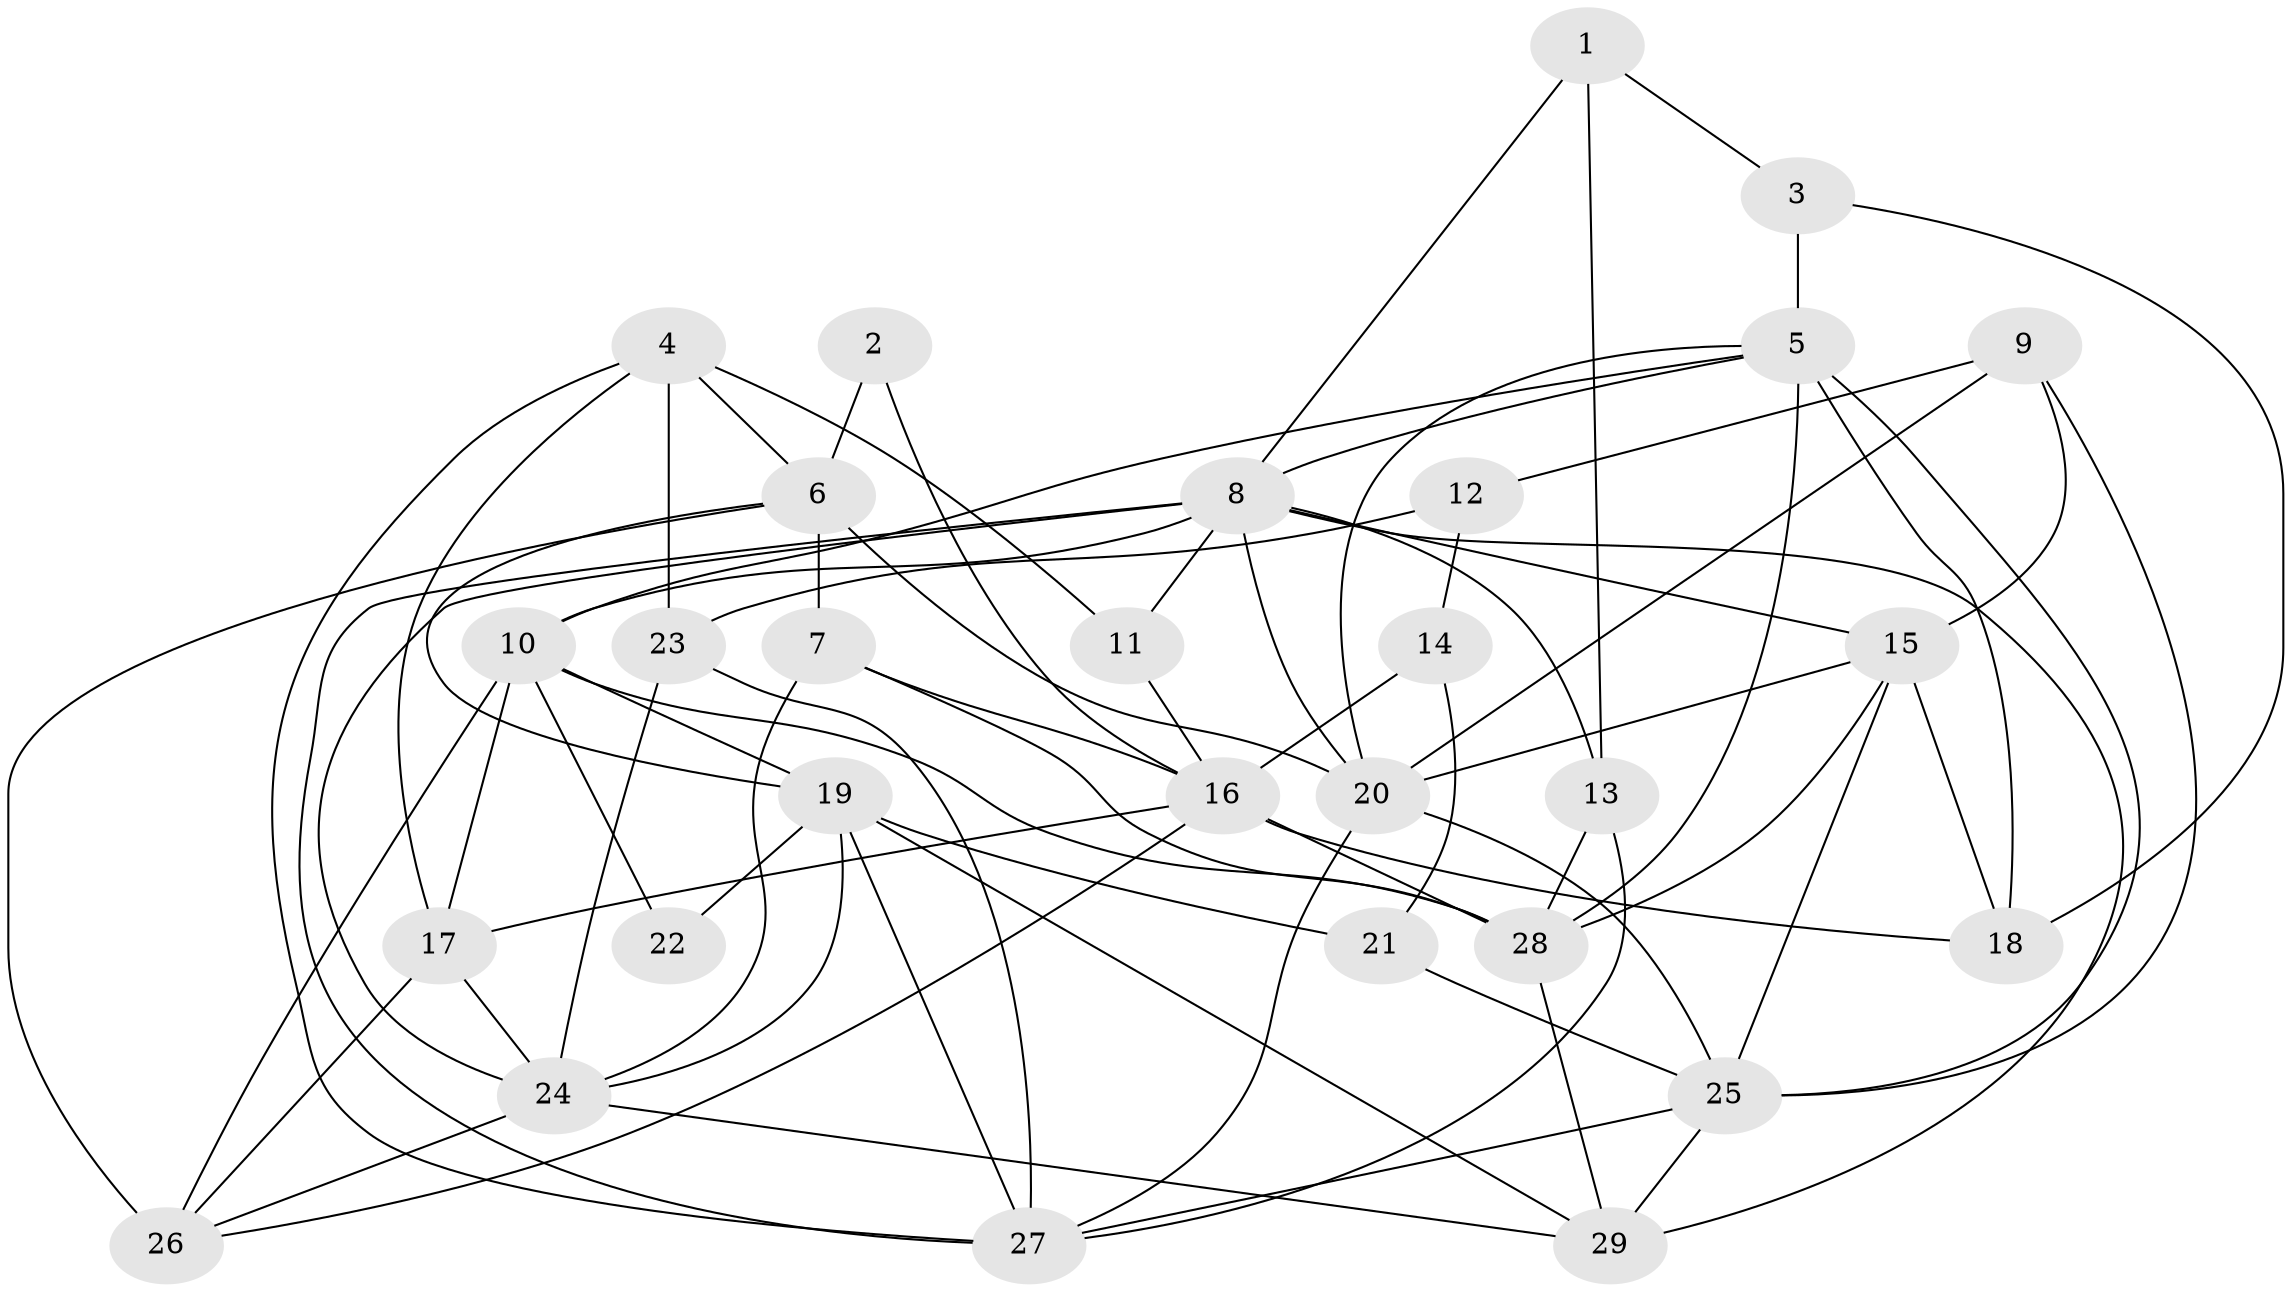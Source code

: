 // original degree distribution, {3: 0.35185185185185186, 4: 0.25925925925925924, 2: 0.07407407407407407, 6: 0.12962962962962962, 5: 0.16666666666666666, 8: 0.018518518518518517}
// Generated by graph-tools (version 1.1) at 2025/02/03/09/25 03:02:01]
// undirected, 29 vertices, 74 edges
graph export_dot {
graph [start="1"]
  node [color=gray90,style=filled];
  1;
  2;
  3;
  4;
  5;
  6;
  7;
  8;
  9;
  10;
  11;
  12;
  13;
  14;
  15;
  16;
  17;
  18;
  19;
  20;
  21;
  22;
  23;
  24;
  25;
  26;
  27;
  28;
  29;
  1 -- 3 [weight=1.0];
  1 -- 8 [weight=2.0];
  1 -- 13 [weight=1.0];
  2 -- 6 [weight=1.0];
  2 -- 16 [weight=1.0];
  3 -- 5 [weight=1.0];
  3 -- 18 [weight=1.0];
  4 -- 6 [weight=1.0];
  4 -- 11 [weight=1.0];
  4 -- 17 [weight=2.0];
  4 -- 23 [weight=2.0];
  4 -- 27 [weight=1.0];
  5 -- 8 [weight=2.0];
  5 -- 10 [weight=1.0];
  5 -- 18 [weight=1.0];
  5 -- 20 [weight=1.0];
  5 -- 25 [weight=1.0];
  5 -- 28 [weight=1.0];
  6 -- 7 [weight=1.0];
  6 -- 19 [weight=1.0];
  6 -- 20 [weight=1.0];
  6 -- 26 [weight=1.0];
  7 -- 16 [weight=1.0];
  7 -- 24 [weight=1.0];
  7 -- 28 [weight=1.0];
  8 -- 10 [weight=1.0];
  8 -- 11 [weight=1.0];
  8 -- 13 [weight=1.0];
  8 -- 15 [weight=1.0];
  8 -- 20 [weight=1.0];
  8 -- 24 [weight=1.0];
  8 -- 27 [weight=1.0];
  8 -- 29 [weight=1.0];
  9 -- 12 [weight=1.0];
  9 -- 15 [weight=1.0];
  9 -- 20 [weight=2.0];
  9 -- 25 [weight=1.0];
  10 -- 17 [weight=1.0];
  10 -- 19 [weight=1.0];
  10 -- 22 [weight=2.0];
  10 -- 26 [weight=1.0];
  10 -- 28 [weight=1.0];
  11 -- 16 [weight=1.0];
  12 -- 14 [weight=1.0];
  12 -- 23 [weight=1.0];
  13 -- 27 [weight=1.0];
  13 -- 28 [weight=2.0];
  14 -- 16 [weight=1.0];
  14 -- 21 [weight=1.0];
  15 -- 18 [weight=1.0];
  15 -- 20 [weight=1.0];
  15 -- 25 [weight=1.0];
  15 -- 28 [weight=1.0];
  16 -- 17 [weight=1.0];
  16 -- 18 [weight=1.0];
  16 -- 26 [weight=1.0];
  16 -- 28 [weight=1.0];
  17 -- 24 [weight=1.0];
  17 -- 26 [weight=1.0];
  19 -- 21 [weight=1.0];
  19 -- 22 [weight=1.0];
  19 -- 24 [weight=1.0];
  19 -- 27 [weight=1.0];
  19 -- 29 [weight=1.0];
  20 -- 25 [weight=1.0];
  20 -- 27 [weight=1.0];
  21 -- 25 [weight=3.0];
  23 -- 24 [weight=1.0];
  23 -- 27 [weight=1.0];
  24 -- 26 [weight=1.0];
  24 -- 29 [weight=1.0];
  25 -- 27 [weight=1.0];
  25 -- 29 [weight=1.0];
  28 -- 29 [weight=1.0];
}
